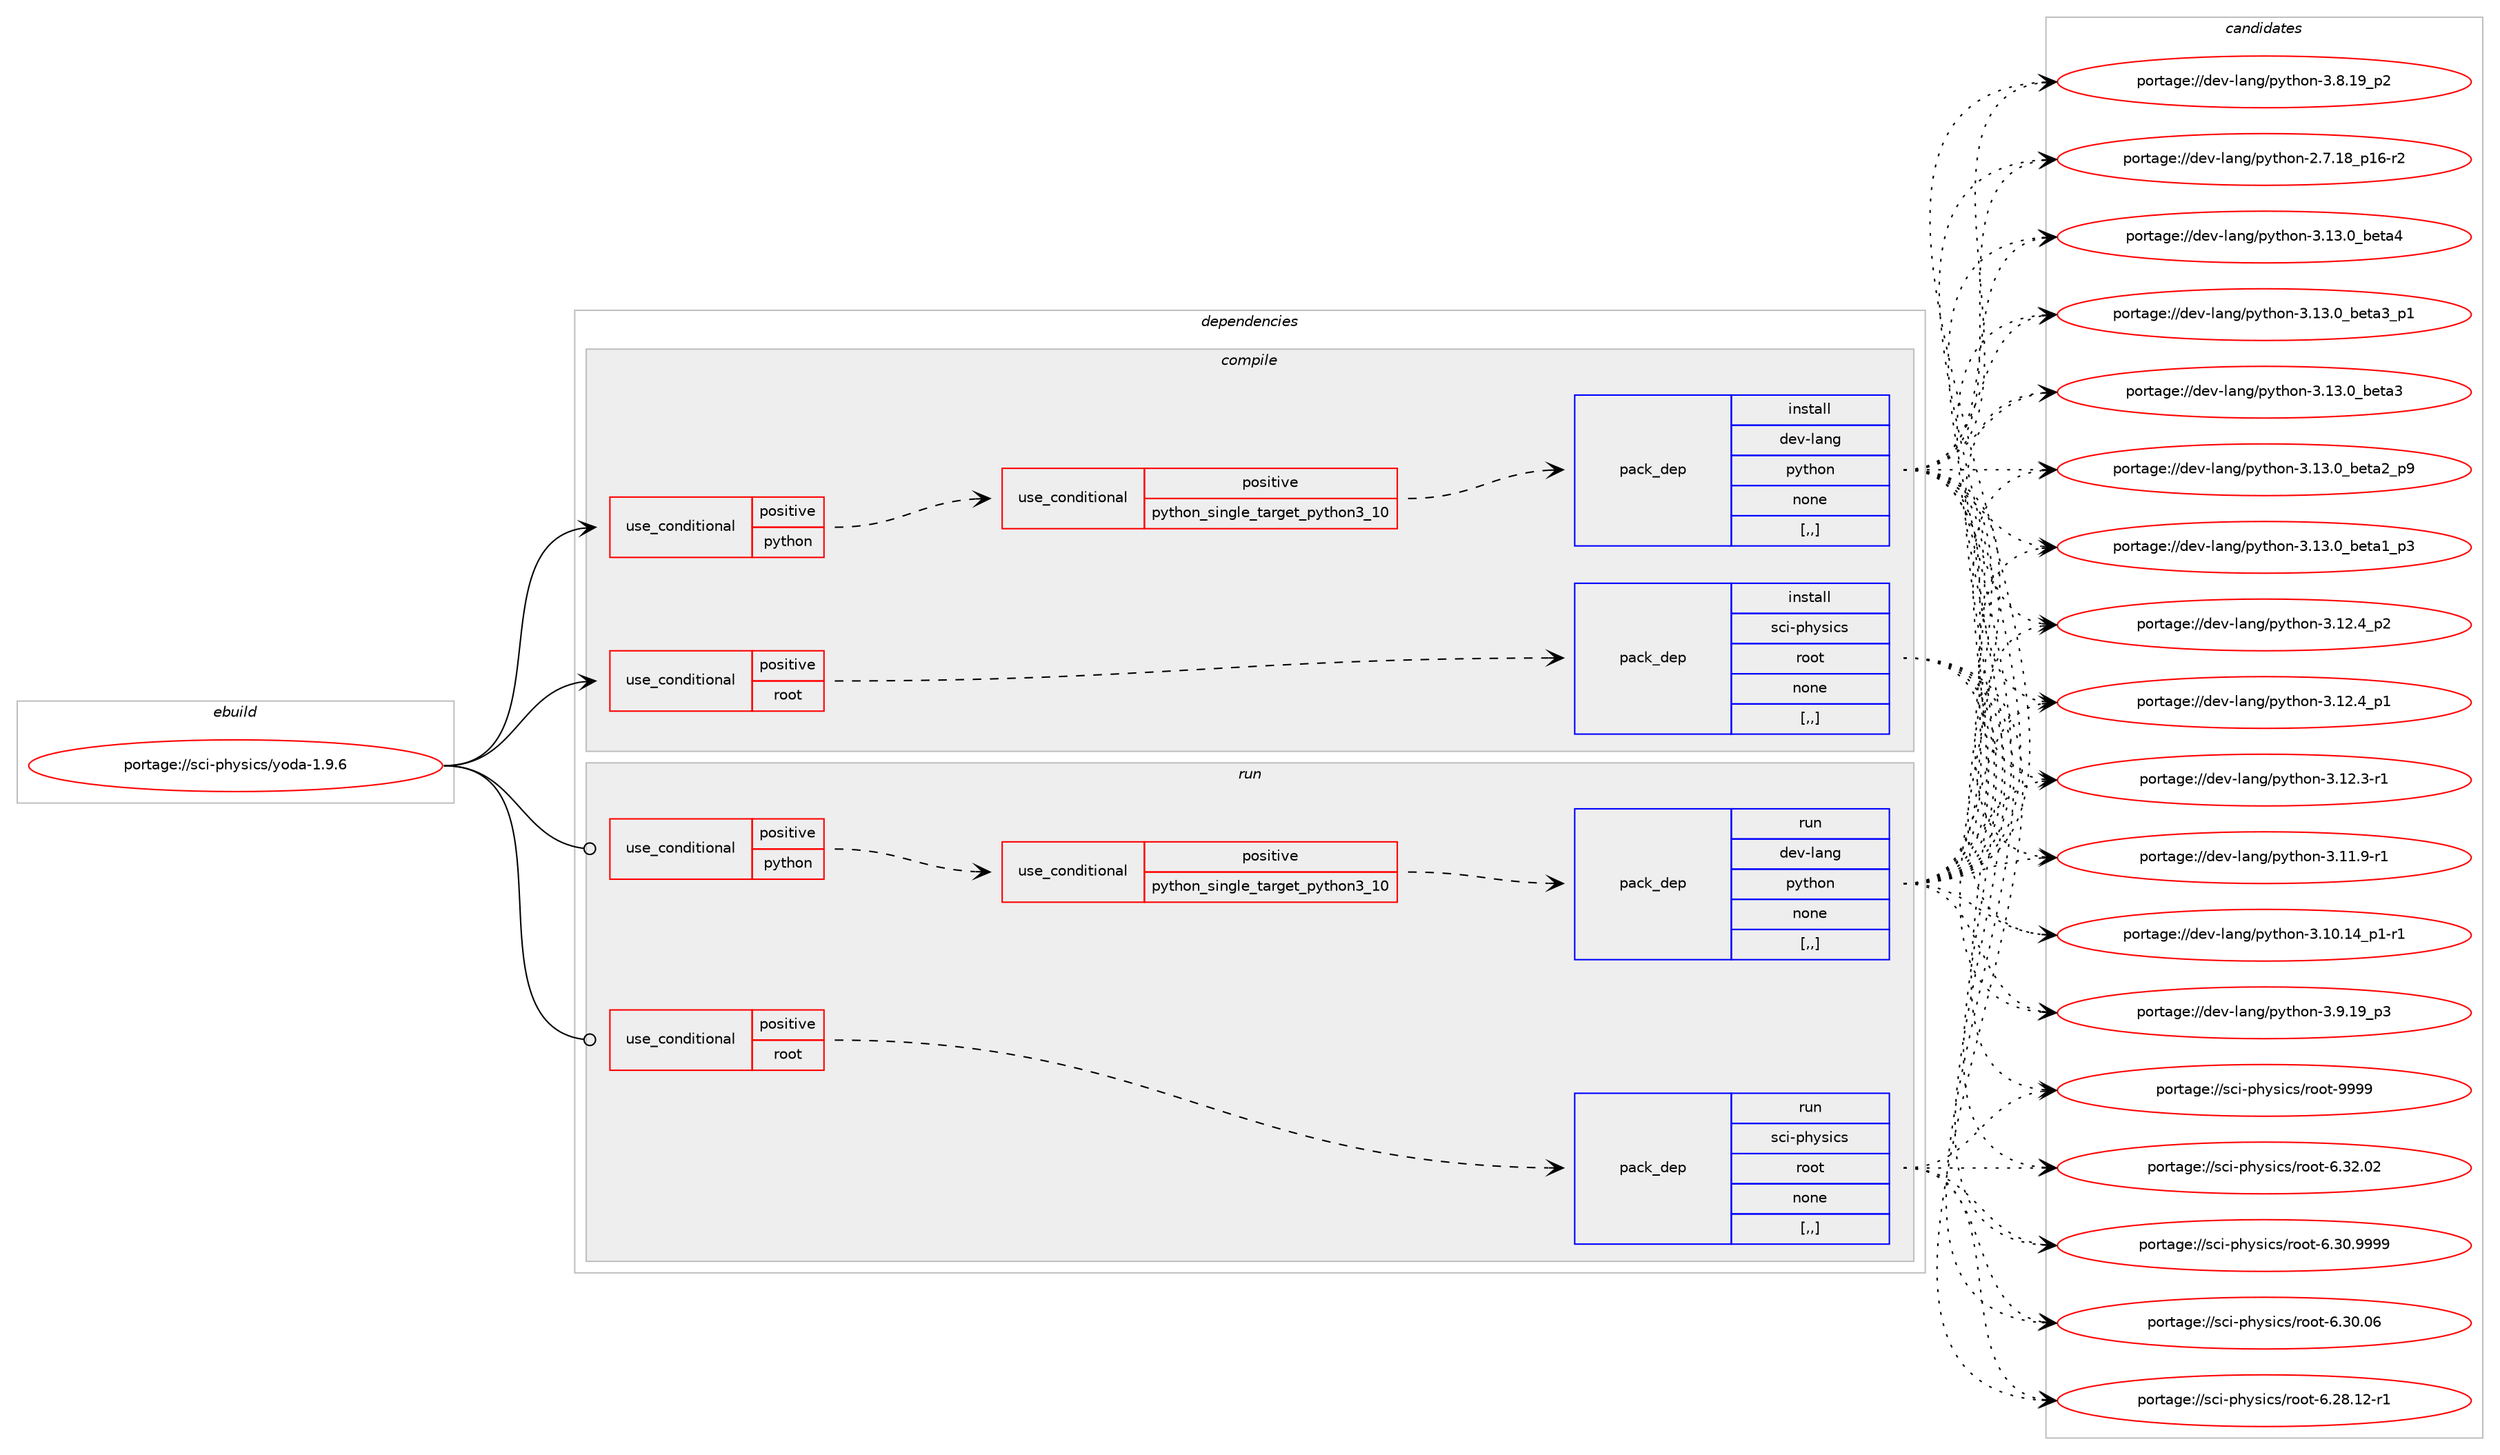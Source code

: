 digraph prolog {

# *************
# Graph options
# *************

newrank=true;
concentrate=true;
compound=true;
graph [rankdir=LR,fontname=Helvetica,fontsize=10,ranksep=1.5];#, ranksep=2.5, nodesep=0.2];
edge  [arrowhead=vee];
node  [fontname=Helvetica,fontsize=10];

# **********
# The ebuild
# **********

subgraph cluster_leftcol {
color=gray;
label=<<i>ebuild</i>>;
id [label="portage://sci-physics/yoda-1.9.6", color=red, width=4, href="../sci-physics/yoda-1.9.6.svg"];
}

# ****************
# The dependencies
# ****************

subgraph cluster_midcol {
color=gray;
label=<<i>dependencies</i>>;
subgraph cluster_compile {
fillcolor="#eeeeee";
style=filled;
label=<<i>compile</i>>;
subgraph cond109848 {
dependency413037 [label=<<TABLE BORDER="0" CELLBORDER="1" CELLSPACING="0" CELLPADDING="4"><TR><TD ROWSPAN="3" CELLPADDING="10">use_conditional</TD></TR><TR><TD>positive</TD></TR><TR><TD>python</TD></TR></TABLE>>, shape=none, color=red];
subgraph cond109849 {
dependency413038 [label=<<TABLE BORDER="0" CELLBORDER="1" CELLSPACING="0" CELLPADDING="4"><TR><TD ROWSPAN="3" CELLPADDING="10">use_conditional</TD></TR><TR><TD>positive</TD></TR><TR><TD>python_single_target_python3_10</TD></TR></TABLE>>, shape=none, color=red];
subgraph pack300277 {
dependency413039 [label=<<TABLE BORDER="0" CELLBORDER="1" CELLSPACING="0" CELLPADDING="4" WIDTH="220"><TR><TD ROWSPAN="6" CELLPADDING="30">pack_dep</TD></TR><TR><TD WIDTH="110">install</TD></TR><TR><TD>dev-lang</TD></TR><TR><TD>python</TD></TR><TR><TD>none</TD></TR><TR><TD>[,,]</TD></TR></TABLE>>, shape=none, color=blue];
}
dependency413038:e -> dependency413039:w [weight=20,style="dashed",arrowhead="vee"];
}
dependency413037:e -> dependency413038:w [weight=20,style="dashed",arrowhead="vee"];
}
id:e -> dependency413037:w [weight=20,style="solid",arrowhead="vee"];
subgraph cond109850 {
dependency413040 [label=<<TABLE BORDER="0" CELLBORDER="1" CELLSPACING="0" CELLPADDING="4"><TR><TD ROWSPAN="3" CELLPADDING="10">use_conditional</TD></TR><TR><TD>positive</TD></TR><TR><TD>root</TD></TR></TABLE>>, shape=none, color=red];
subgraph pack300278 {
dependency413041 [label=<<TABLE BORDER="0" CELLBORDER="1" CELLSPACING="0" CELLPADDING="4" WIDTH="220"><TR><TD ROWSPAN="6" CELLPADDING="30">pack_dep</TD></TR><TR><TD WIDTH="110">install</TD></TR><TR><TD>sci-physics</TD></TR><TR><TD>root</TD></TR><TR><TD>none</TD></TR><TR><TD>[,,]</TD></TR></TABLE>>, shape=none, color=blue];
}
dependency413040:e -> dependency413041:w [weight=20,style="dashed",arrowhead="vee"];
}
id:e -> dependency413040:w [weight=20,style="solid",arrowhead="vee"];
}
subgraph cluster_compileandrun {
fillcolor="#eeeeee";
style=filled;
label=<<i>compile and run</i>>;
}
subgraph cluster_run {
fillcolor="#eeeeee";
style=filled;
label=<<i>run</i>>;
subgraph cond109851 {
dependency413042 [label=<<TABLE BORDER="0" CELLBORDER="1" CELLSPACING="0" CELLPADDING="4"><TR><TD ROWSPAN="3" CELLPADDING="10">use_conditional</TD></TR><TR><TD>positive</TD></TR><TR><TD>python</TD></TR></TABLE>>, shape=none, color=red];
subgraph cond109852 {
dependency413043 [label=<<TABLE BORDER="0" CELLBORDER="1" CELLSPACING="0" CELLPADDING="4"><TR><TD ROWSPAN="3" CELLPADDING="10">use_conditional</TD></TR><TR><TD>positive</TD></TR><TR><TD>python_single_target_python3_10</TD></TR></TABLE>>, shape=none, color=red];
subgraph pack300279 {
dependency413044 [label=<<TABLE BORDER="0" CELLBORDER="1" CELLSPACING="0" CELLPADDING="4" WIDTH="220"><TR><TD ROWSPAN="6" CELLPADDING="30">pack_dep</TD></TR><TR><TD WIDTH="110">run</TD></TR><TR><TD>dev-lang</TD></TR><TR><TD>python</TD></TR><TR><TD>none</TD></TR><TR><TD>[,,]</TD></TR></TABLE>>, shape=none, color=blue];
}
dependency413043:e -> dependency413044:w [weight=20,style="dashed",arrowhead="vee"];
}
dependency413042:e -> dependency413043:w [weight=20,style="dashed",arrowhead="vee"];
}
id:e -> dependency413042:w [weight=20,style="solid",arrowhead="odot"];
subgraph cond109853 {
dependency413045 [label=<<TABLE BORDER="0" CELLBORDER="1" CELLSPACING="0" CELLPADDING="4"><TR><TD ROWSPAN="3" CELLPADDING="10">use_conditional</TD></TR><TR><TD>positive</TD></TR><TR><TD>root</TD></TR></TABLE>>, shape=none, color=red];
subgraph pack300280 {
dependency413046 [label=<<TABLE BORDER="0" CELLBORDER="1" CELLSPACING="0" CELLPADDING="4" WIDTH="220"><TR><TD ROWSPAN="6" CELLPADDING="30">pack_dep</TD></TR><TR><TD WIDTH="110">run</TD></TR><TR><TD>sci-physics</TD></TR><TR><TD>root</TD></TR><TR><TD>none</TD></TR><TR><TD>[,,]</TD></TR></TABLE>>, shape=none, color=blue];
}
dependency413045:e -> dependency413046:w [weight=20,style="dashed",arrowhead="vee"];
}
id:e -> dependency413045:w [weight=20,style="solid",arrowhead="odot"];
}
}

# **************
# The candidates
# **************

subgraph cluster_choices {
rank=same;
color=gray;
label=<<i>candidates</i>>;

subgraph choice300277 {
color=black;
nodesep=1;
choice1001011184510897110103471121211161041111104551464951464895981011169752 [label="portage://dev-lang/python-3.13.0_beta4", color=red, width=4,href="../dev-lang/python-3.13.0_beta4.svg"];
choice10010111845108971101034711212111610411111045514649514648959810111697519511249 [label="portage://dev-lang/python-3.13.0_beta3_p1", color=red, width=4,href="../dev-lang/python-3.13.0_beta3_p1.svg"];
choice1001011184510897110103471121211161041111104551464951464895981011169751 [label="portage://dev-lang/python-3.13.0_beta3", color=red, width=4,href="../dev-lang/python-3.13.0_beta3.svg"];
choice10010111845108971101034711212111610411111045514649514648959810111697509511257 [label="portage://dev-lang/python-3.13.0_beta2_p9", color=red, width=4,href="../dev-lang/python-3.13.0_beta2_p9.svg"];
choice10010111845108971101034711212111610411111045514649514648959810111697499511251 [label="portage://dev-lang/python-3.13.0_beta1_p3", color=red, width=4,href="../dev-lang/python-3.13.0_beta1_p3.svg"];
choice100101118451089711010347112121116104111110455146495046529511250 [label="portage://dev-lang/python-3.12.4_p2", color=red, width=4,href="../dev-lang/python-3.12.4_p2.svg"];
choice100101118451089711010347112121116104111110455146495046529511249 [label="portage://dev-lang/python-3.12.4_p1", color=red, width=4,href="../dev-lang/python-3.12.4_p1.svg"];
choice100101118451089711010347112121116104111110455146495046514511449 [label="portage://dev-lang/python-3.12.3-r1", color=red, width=4,href="../dev-lang/python-3.12.3-r1.svg"];
choice100101118451089711010347112121116104111110455146494946574511449 [label="portage://dev-lang/python-3.11.9-r1", color=red, width=4,href="../dev-lang/python-3.11.9-r1.svg"];
choice100101118451089711010347112121116104111110455146494846495295112494511449 [label="portage://dev-lang/python-3.10.14_p1-r1", color=red, width=4,href="../dev-lang/python-3.10.14_p1-r1.svg"];
choice100101118451089711010347112121116104111110455146574649579511251 [label="portage://dev-lang/python-3.9.19_p3", color=red, width=4,href="../dev-lang/python-3.9.19_p3.svg"];
choice100101118451089711010347112121116104111110455146564649579511250 [label="portage://dev-lang/python-3.8.19_p2", color=red, width=4,href="../dev-lang/python-3.8.19_p2.svg"];
choice100101118451089711010347112121116104111110455046554649569511249544511450 [label="portage://dev-lang/python-2.7.18_p16-r2", color=red, width=4,href="../dev-lang/python-2.7.18_p16-r2.svg"];
dependency413039:e -> choice1001011184510897110103471121211161041111104551464951464895981011169752:w [style=dotted,weight="100"];
dependency413039:e -> choice10010111845108971101034711212111610411111045514649514648959810111697519511249:w [style=dotted,weight="100"];
dependency413039:e -> choice1001011184510897110103471121211161041111104551464951464895981011169751:w [style=dotted,weight="100"];
dependency413039:e -> choice10010111845108971101034711212111610411111045514649514648959810111697509511257:w [style=dotted,weight="100"];
dependency413039:e -> choice10010111845108971101034711212111610411111045514649514648959810111697499511251:w [style=dotted,weight="100"];
dependency413039:e -> choice100101118451089711010347112121116104111110455146495046529511250:w [style=dotted,weight="100"];
dependency413039:e -> choice100101118451089711010347112121116104111110455146495046529511249:w [style=dotted,weight="100"];
dependency413039:e -> choice100101118451089711010347112121116104111110455146495046514511449:w [style=dotted,weight="100"];
dependency413039:e -> choice100101118451089711010347112121116104111110455146494946574511449:w [style=dotted,weight="100"];
dependency413039:e -> choice100101118451089711010347112121116104111110455146494846495295112494511449:w [style=dotted,weight="100"];
dependency413039:e -> choice100101118451089711010347112121116104111110455146574649579511251:w [style=dotted,weight="100"];
dependency413039:e -> choice100101118451089711010347112121116104111110455146564649579511250:w [style=dotted,weight="100"];
dependency413039:e -> choice100101118451089711010347112121116104111110455046554649569511249544511450:w [style=dotted,weight="100"];
}
subgraph choice300278 {
color=black;
nodesep=1;
choice115991054511210412111510599115471141111111164557575757 [label="portage://sci-physics/root-9999", color=red, width=4,href="../sci-physics/root-9999.svg"];
choice115991054511210412111510599115471141111111164554465150464850 [label="portage://sci-physics/root-6.32.02", color=red, width=4,href="../sci-physics/root-6.32.02.svg"];
choice1159910545112104121115105991154711411111111645544651484657575757 [label="portage://sci-physics/root-6.30.9999", color=red, width=4,href="../sci-physics/root-6.30.9999.svg"];
choice115991054511210412111510599115471141111111164554465148464854 [label="portage://sci-physics/root-6.30.06", color=red, width=4,href="../sci-physics/root-6.30.06.svg"];
choice1159910545112104121115105991154711411111111645544650564649504511449 [label="portage://sci-physics/root-6.28.12-r1", color=red, width=4,href="../sci-physics/root-6.28.12-r1.svg"];
dependency413041:e -> choice115991054511210412111510599115471141111111164557575757:w [style=dotted,weight="100"];
dependency413041:e -> choice115991054511210412111510599115471141111111164554465150464850:w [style=dotted,weight="100"];
dependency413041:e -> choice1159910545112104121115105991154711411111111645544651484657575757:w [style=dotted,weight="100"];
dependency413041:e -> choice115991054511210412111510599115471141111111164554465148464854:w [style=dotted,weight="100"];
dependency413041:e -> choice1159910545112104121115105991154711411111111645544650564649504511449:w [style=dotted,weight="100"];
}
subgraph choice300279 {
color=black;
nodesep=1;
choice1001011184510897110103471121211161041111104551464951464895981011169752 [label="portage://dev-lang/python-3.13.0_beta4", color=red, width=4,href="../dev-lang/python-3.13.0_beta4.svg"];
choice10010111845108971101034711212111610411111045514649514648959810111697519511249 [label="portage://dev-lang/python-3.13.0_beta3_p1", color=red, width=4,href="../dev-lang/python-3.13.0_beta3_p1.svg"];
choice1001011184510897110103471121211161041111104551464951464895981011169751 [label="portage://dev-lang/python-3.13.0_beta3", color=red, width=4,href="../dev-lang/python-3.13.0_beta3.svg"];
choice10010111845108971101034711212111610411111045514649514648959810111697509511257 [label="portage://dev-lang/python-3.13.0_beta2_p9", color=red, width=4,href="../dev-lang/python-3.13.0_beta2_p9.svg"];
choice10010111845108971101034711212111610411111045514649514648959810111697499511251 [label="portage://dev-lang/python-3.13.0_beta1_p3", color=red, width=4,href="../dev-lang/python-3.13.0_beta1_p3.svg"];
choice100101118451089711010347112121116104111110455146495046529511250 [label="portage://dev-lang/python-3.12.4_p2", color=red, width=4,href="../dev-lang/python-3.12.4_p2.svg"];
choice100101118451089711010347112121116104111110455146495046529511249 [label="portage://dev-lang/python-3.12.4_p1", color=red, width=4,href="../dev-lang/python-3.12.4_p1.svg"];
choice100101118451089711010347112121116104111110455146495046514511449 [label="portage://dev-lang/python-3.12.3-r1", color=red, width=4,href="../dev-lang/python-3.12.3-r1.svg"];
choice100101118451089711010347112121116104111110455146494946574511449 [label="portage://dev-lang/python-3.11.9-r1", color=red, width=4,href="../dev-lang/python-3.11.9-r1.svg"];
choice100101118451089711010347112121116104111110455146494846495295112494511449 [label="portage://dev-lang/python-3.10.14_p1-r1", color=red, width=4,href="../dev-lang/python-3.10.14_p1-r1.svg"];
choice100101118451089711010347112121116104111110455146574649579511251 [label="portage://dev-lang/python-3.9.19_p3", color=red, width=4,href="../dev-lang/python-3.9.19_p3.svg"];
choice100101118451089711010347112121116104111110455146564649579511250 [label="portage://dev-lang/python-3.8.19_p2", color=red, width=4,href="../dev-lang/python-3.8.19_p2.svg"];
choice100101118451089711010347112121116104111110455046554649569511249544511450 [label="portage://dev-lang/python-2.7.18_p16-r2", color=red, width=4,href="../dev-lang/python-2.7.18_p16-r2.svg"];
dependency413044:e -> choice1001011184510897110103471121211161041111104551464951464895981011169752:w [style=dotted,weight="100"];
dependency413044:e -> choice10010111845108971101034711212111610411111045514649514648959810111697519511249:w [style=dotted,weight="100"];
dependency413044:e -> choice1001011184510897110103471121211161041111104551464951464895981011169751:w [style=dotted,weight="100"];
dependency413044:e -> choice10010111845108971101034711212111610411111045514649514648959810111697509511257:w [style=dotted,weight="100"];
dependency413044:e -> choice10010111845108971101034711212111610411111045514649514648959810111697499511251:w [style=dotted,weight="100"];
dependency413044:e -> choice100101118451089711010347112121116104111110455146495046529511250:w [style=dotted,weight="100"];
dependency413044:e -> choice100101118451089711010347112121116104111110455146495046529511249:w [style=dotted,weight="100"];
dependency413044:e -> choice100101118451089711010347112121116104111110455146495046514511449:w [style=dotted,weight="100"];
dependency413044:e -> choice100101118451089711010347112121116104111110455146494946574511449:w [style=dotted,weight="100"];
dependency413044:e -> choice100101118451089711010347112121116104111110455146494846495295112494511449:w [style=dotted,weight="100"];
dependency413044:e -> choice100101118451089711010347112121116104111110455146574649579511251:w [style=dotted,weight="100"];
dependency413044:e -> choice100101118451089711010347112121116104111110455146564649579511250:w [style=dotted,weight="100"];
dependency413044:e -> choice100101118451089711010347112121116104111110455046554649569511249544511450:w [style=dotted,weight="100"];
}
subgraph choice300280 {
color=black;
nodesep=1;
choice115991054511210412111510599115471141111111164557575757 [label="portage://sci-physics/root-9999", color=red, width=4,href="../sci-physics/root-9999.svg"];
choice115991054511210412111510599115471141111111164554465150464850 [label="portage://sci-physics/root-6.32.02", color=red, width=4,href="../sci-physics/root-6.32.02.svg"];
choice1159910545112104121115105991154711411111111645544651484657575757 [label="portage://sci-physics/root-6.30.9999", color=red, width=4,href="../sci-physics/root-6.30.9999.svg"];
choice115991054511210412111510599115471141111111164554465148464854 [label="portage://sci-physics/root-6.30.06", color=red, width=4,href="../sci-physics/root-6.30.06.svg"];
choice1159910545112104121115105991154711411111111645544650564649504511449 [label="portage://sci-physics/root-6.28.12-r1", color=red, width=4,href="../sci-physics/root-6.28.12-r1.svg"];
dependency413046:e -> choice115991054511210412111510599115471141111111164557575757:w [style=dotted,weight="100"];
dependency413046:e -> choice115991054511210412111510599115471141111111164554465150464850:w [style=dotted,weight="100"];
dependency413046:e -> choice1159910545112104121115105991154711411111111645544651484657575757:w [style=dotted,weight="100"];
dependency413046:e -> choice115991054511210412111510599115471141111111164554465148464854:w [style=dotted,weight="100"];
dependency413046:e -> choice1159910545112104121115105991154711411111111645544650564649504511449:w [style=dotted,weight="100"];
}
}

}
